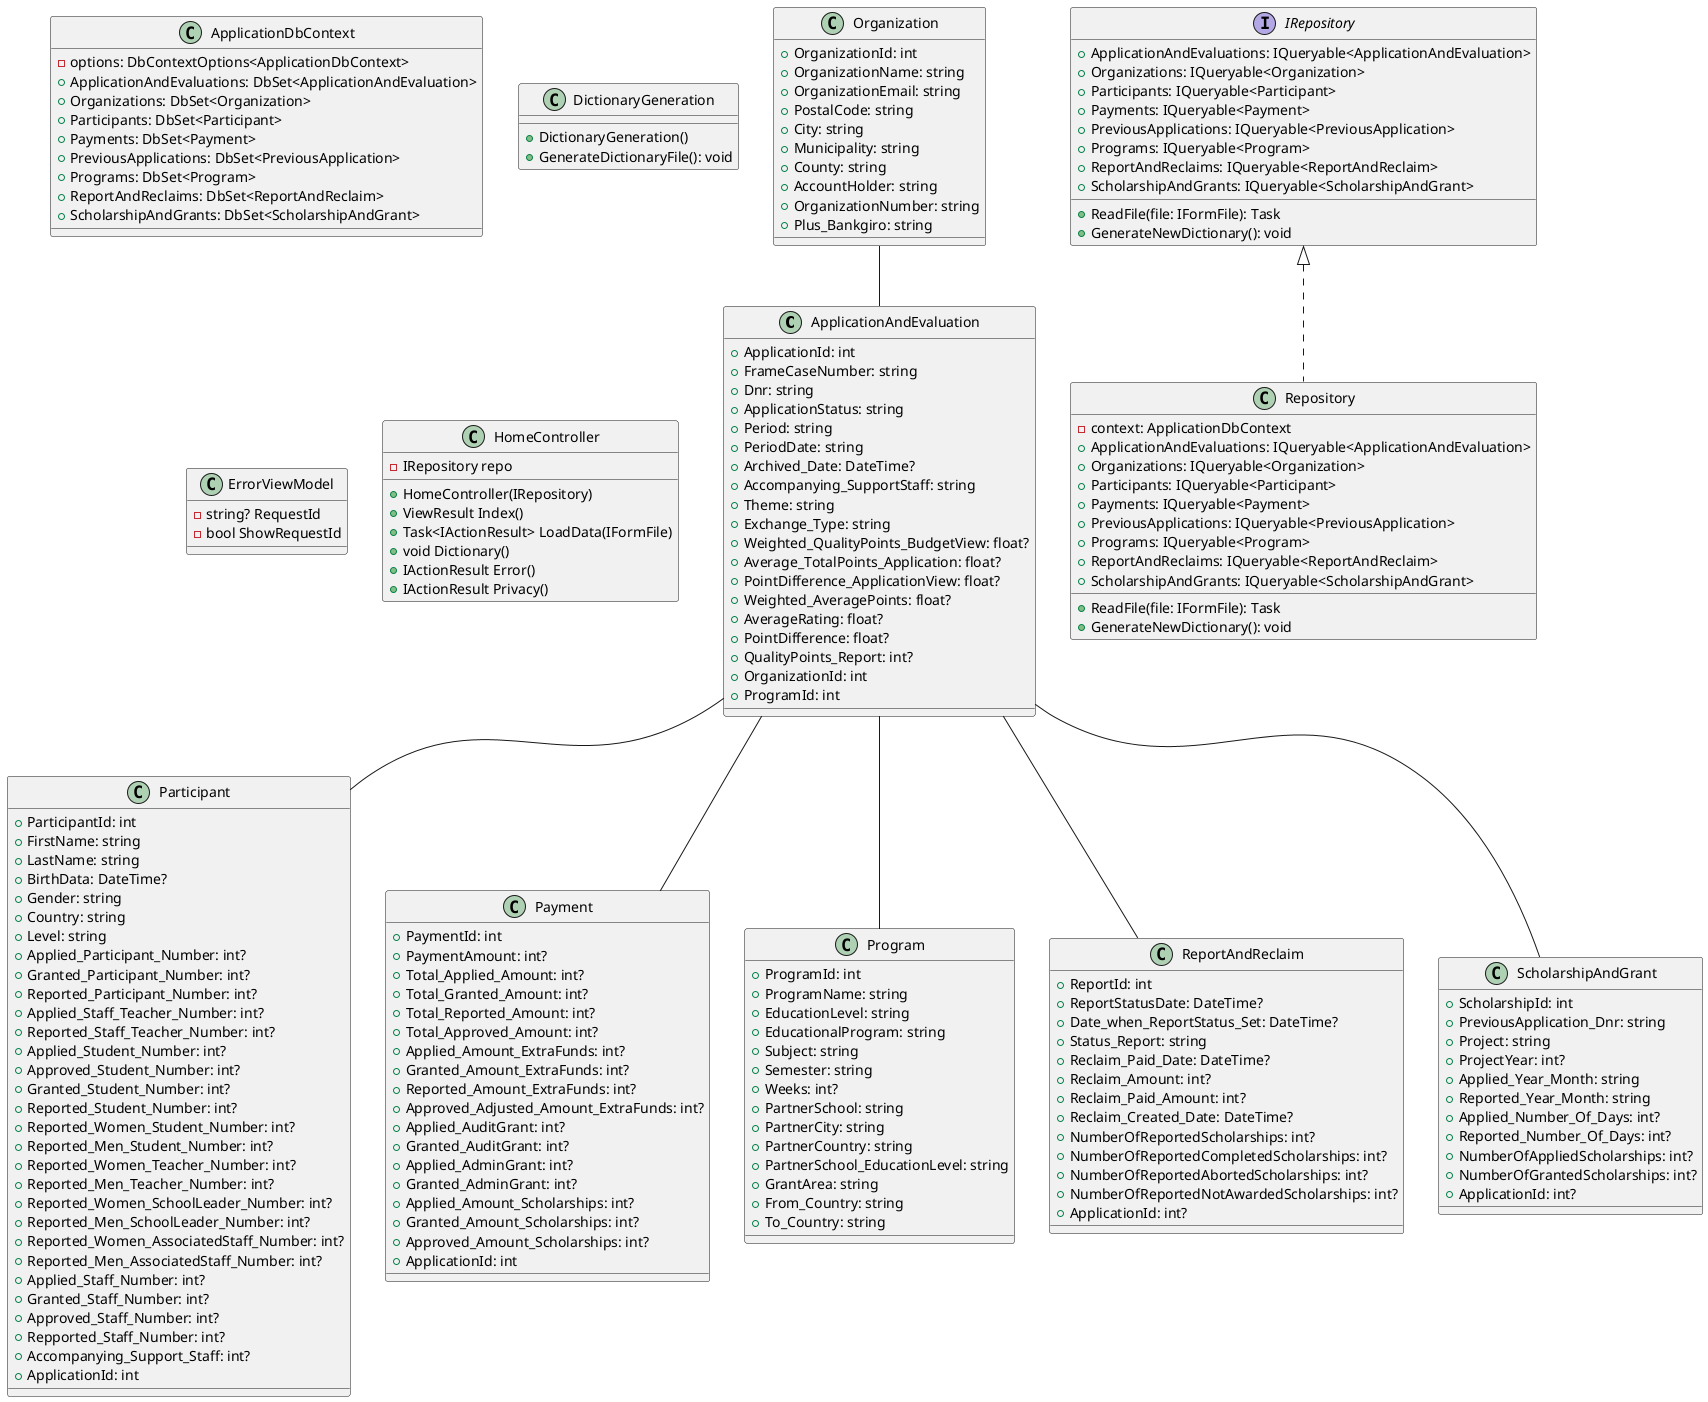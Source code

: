 @startuml
class ApplicationAndEvaluation {
    +ApplicationId: int
    +FrameCaseNumber: string
    +Dnr: string
    +ApplicationStatus: string
    +Period: string
    +PeriodDate: string
    +Archived_Date: DateTime?
    +Accompanying_SupportStaff: string
    +Theme: string
    +Exchange_Type: string
    +Weighted_QualityPoints_BudgetView: float?
    +Average_TotalPoints_Application: float?
    +PointDifference_ApplicationView: float?
    +Weighted_AveragePoints: float?
    +AverageRating: float?
    +PointDifference: float?
    +QualityPoints_Report: int?
    +OrganizationId: int
    +ProgramId: int
}

class Organization {
    +OrganizationId: int
    +OrganizationName: string
    +OrganizationEmail: string
    +PostalCode: string
    +City: string
    +Municipality: string
    +County: string
    +AccountHolder: string
    +OrganizationNumber: string
    +Plus_Bankgiro: string
}

class Participant {
    +ParticipantId: int
    +FirstName: string
    +LastName: string
    +BirthData: DateTime?
    +Gender: string
    +Country: string
    +Level: string
    +Applied_Participant_Number: int?
    +Granted_Participant_Number: int?
    +Reported_Participant_Number: int?
    +Applied_Staff_Teacher_Number: int?
    +Reported_Staff_Teacher_Number: int?
    +Applied_Student_Number: int?
    +Approved_Student_Number: int?
    +Granted_Student_Number: int?
    +Reported_Student_Number: int?
    +Reported_Women_Student_Number: int?
    +Reported_Men_Student_Number: int?
    +Reported_Women_Teacher_Number: int?
    +Reported_Men_Teacher_Number: int?
    +Reported_Women_SchoolLeader_Number: int?
    +Reported_Men_SchoolLeader_Number: int?
    +Reported_Women_AssociatedStaff_Number: int?
    +Reported_Men_AssociatedStaff_Number: int?
    +Applied_Staff_Number: int?
    +Granted_Staff_Number: int?
    +Approved_Staff_Number: int?
    +Repported_Staff_Number: int?
    +Accompanying_Support_Staff: int?
    +ApplicationId: int
}

class Payment {
    +PaymentId: int
    +PaymentAmount: int?
    +Total_Applied_Amount: int?
    +Total_Granted_Amount: int?
    +Total_Reported_Amount: int?
    +Total_Approved_Amount: int?
    +Applied_Amount_ExtraFunds: int?
    +Granted_Amount_ExtraFunds: int?
    +Reported_Amount_ExtraFunds: int?
    +Approved_Adjusted_Amount_ExtraFunds: int?
    +Applied_AuditGrant: int?
    +Granted_AuditGrant: int?
    +Applied_AdminGrant: int?
    +Granted_AdminGrant: int?
    +Applied_Amount_Scholarships: int?
    +Granted_Amount_Scholarships: int?
    +Approved_Amount_Scholarships: int?
    +ApplicationId: int
}

class Program {
    +ProgramId: int
    +ProgramName: string
    +EducationLevel: string
    +EducationalProgram: string
    +Subject: string
    +Semester: string
    +Weeks: int?
    +PartnerSchool: string
    +PartnerCity: string
    +PartnerCountry: string
    +PartnerSchool_EducationLevel: string
    +GrantArea: string
    +From_Country: string
    +To_Country: string
}

class ReportAndReclaim {
    +ReportId: int
    +ReportStatusDate: DateTime?
    +Date_when_ReportStatus_Set: DateTime?
    +Status_Report: string
    +Reclaim_Paid_Date: DateTime?
    +Reclaim_Amount: int?
    +Reclaim_Paid_Amount: int?
    +Reclaim_Created_Date: DateTime?
    +NumberOfReportedScholarships: int?
    +NumberOfReportedCompletedScholarships: int?
    +NumberOfReportedAbortedScholarships: int?
    +NumberOfReportedNotAwardedScholarships: int?
    +ApplicationId: int?
}

class ScholarshipAndGrant {
    +ScholarshipId: int
    +PreviousApplication_Dnr: string
    +Project: string
    +ProjectYear: int?
    +Applied_Year_Month: string
    +Reported_Year_Month: string
    +Applied_Number_Of_Days: int?
    +Reported_Number_Of_Days: int?
    +NumberOfAppliedScholarships: int?
    +NumberOfGrantedScholarships: int?
    +ApplicationId: int?
}

ApplicationAndEvaluation -- Participant
ApplicationAndEvaluation -- Payment
ApplicationAndEvaluation -- Program
Organization -- ApplicationAndEvaluation
ApplicationAndEvaluation -- ReportAndReclaim
ApplicationAndEvaluation -- ScholarshipAndGrant

interface IRepository {
    +ApplicationAndEvaluations: IQueryable<ApplicationAndEvaluation>
    +Organizations: IQueryable<Organization>
    +Participants: IQueryable<Participant>
    +Payments: IQueryable<Payment>
    +PreviousApplications: IQueryable<PreviousApplication>
    +Programs: IQueryable<Program>
    +ReportAndReclaims: IQueryable<ReportAndReclaim>
    +ScholarshipAndGrants: IQueryable<ScholarshipAndGrant>
    +ReadFile(file: IFormFile): Task
    +GenerateNewDictionary(): void
}

class Repository implements IRepository {
    -context: ApplicationDbContext
    +ApplicationAndEvaluations: IQueryable<ApplicationAndEvaluation>
    +Organizations: IQueryable<Organization>
    +Participants: IQueryable<Participant>
    +Payments: IQueryable<Payment>
    +PreviousApplications: IQueryable<PreviousApplication>
    +Programs: IQueryable<Program>
    +ReportAndReclaims: IQueryable<ReportAndReclaim>
    +ScholarshipAndGrants: IQueryable<ScholarshipAndGrant>
    +ReadFile(file: IFormFile): Task
    +GenerateNewDictionary(): void
}

class ApplicationDbContext {
    -options: DbContextOptions<ApplicationDbContext>
    +ApplicationAndEvaluations: DbSet<ApplicationAndEvaluation>
    +Organizations: DbSet<Organization>
    +Participants: DbSet<Participant>
    +Payments: DbSet<Payment>
    +PreviousApplications: DbSet<PreviousApplication>
    +Programs: DbSet<Program>
    +ReportAndReclaims: DbSet<ReportAndReclaim>
    +ScholarshipAndGrants: DbSet<ScholarshipAndGrant>
}

class DictionaryGeneration {
    +DictionaryGeneration()
    +GenerateDictionaryFile(): void
}

class ErrorViewModel {
    - string? RequestId
    - bool ShowRequestId
}

class HomeController {
    - IRepository repo
    + HomeController(IRepository)
    + ViewResult Index()
    + Task<IActionResult> LoadData(IFormFile)
    + void Dictionary()
    + IActionResult Error()
    + IActionResult Privacy()
}

@enduml
